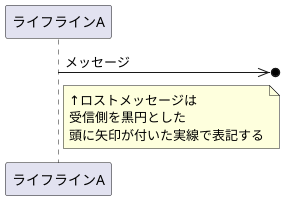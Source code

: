 @startuml 
participant "ライフラインA" as A
A->>o] : メッセージ
note right of A
↑ロストメッセージは
受信側を黒円とした
頭に矢印が付いた実線で表記する
end note
@enduml